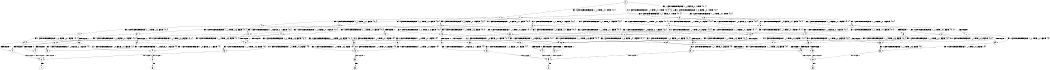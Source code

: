 digraph BCG {
size = "7, 10.5";
center = TRUE;
node [shape = circle];
0 [peripheries = 2];
0 -> 1 [label = "EX !0 !ATOMIC_EXCH_BRANCH (1, +1, TRUE, +0, 1, TRUE) !{0, 1}"];
0 -> 2 [label = "EX !1 !ATOMIC_EXCH_BRANCH (1, +0, FALSE, +0, 1, TRUE) !{0, 1}"];
0 -> 3 [label = "EX !0 !ATOMIC_EXCH_BRANCH (1, +1, TRUE, +0, 1, TRUE) !{0, 1}"];
1 -> 4 [label = "EX !0 !ATOMIC_EXCH_BRANCH (1, +1, TRUE, +0, 1, FALSE) !{0, 1}"];
1 -> 5 [label = "EX !1 !ATOMIC_EXCH_BRANCH (1, +0, FALSE, +0, 1, FALSE) !{0, 1}"];
1 -> 6 [label = "EX !0 !ATOMIC_EXCH_BRANCH (1, +1, TRUE, +0, 1, FALSE) !{0, 1}"];
2 -> 2 [label = "EX !1 !ATOMIC_EXCH_BRANCH (1, +0, FALSE, +0, 1, TRUE) !{0, 1}"];
2 -> 7 [label = "EX !0 !ATOMIC_EXCH_BRANCH (1, +1, TRUE, +0, 1, TRUE) !{0, 1}"];
2 -> 8 [label = "EX !0 !ATOMIC_EXCH_BRANCH (1, +1, TRUE, +0, 1, TRUE) !{0, 1}"];
3 -> 9 [label = "EX !1 !ATOMIC_EXCH_BRANCH (1, +0, FALSE, +0, 1, FALSE) !{0, 1}"];
3 -> 6 [label = "EX !0 !ATOMIC_EXCH_BRANCH (1, +1, TRUE, +0, 1, FALSE) !{0, 1}"];
3 -> 10 [label = "EX !1 !ATOMIC_EXCH_BRANCH (1, +0, FALSE, +0, 1, FALSE) !{0, 1}"];
4 -> 11 [label = "EX !0 !ATOMIC_EXCH_BRANCH (1, +1, TRUE, +0, 3, FALSE) !{0, 1}"];
4 -> 12 [label = "EX !1 !ATOMIC_EXCH_BRANCH (1, +0, FALSE, +0, 1, FALSE) !{0, 1}"];
4 -> 13 [label = "EX !0 !ATOMIC_EXCH_BRANCH (1, +1, TRUE, +0, 3, FALSE) !{0, 1}"];
5 -> 14 [label = "EX !0 !ATOMIC_EXCH_BRANCH (1, +1, TRUE, +0, 1, FALSE) !{0, 1}"];
5 -> 15 [label = "TERMINATE !1"];
5 -> 16 [label = "EX !0 !ATOMIC_EXCH_BRANCH (1, +1, TRUE, +0, 1, FALSE) !{0, 1}"];
6 -> 17 [label = "EX !1 !ATOMIC_EXCH_BRANCH (1, +0, FALSE, +0, 1, FALSE) !{0, 1}"];
6 -> 13 [label = "EX !0 !ATOMIC_EXCH_BRANCH (1, +1, TRUE, +0, 3, FALSE) !{0, 1}"];
6 -> 18 [label = "EX !1 !ATOMIC_EXCH_BRANCH (1, +0, FALSE, +0, 1, FALSE) !{0, 1}"];
7 -> 19 [label = "EX !0 !ATOMIC_EXCH_BRANCH (1, +1, TRUE, +0, 1, FALSE) !{0, 1}"];
7 -> 5 [label = "EX !1 !ATOMIC_EXCH_BRANCH (1, +0, FALSE, +0, 1, FALSE) !{0, 1}"];
7 -> 20 [label = "EX !0 !ATOMIC_EXCH_BRANCH (1, +1, TRUE, +0, 1, FALSE) !{0, 1}"];
8 -> 9 [label = "EX !1 !ATOMIC_EXCH_BRANCH (1, +0, FALSE, +0, 1, FALSE) !{0, 1}"];
8 -> 20 [label = "EX !0 !ATOMIC_EXCH_BRANCH (1, +1, TRUE, +0, 1, FALSE) !{0, 1}"];
8 -> 10 [label = "EX !1 !ATOMIC_EXCH_BRANCH (1, +0, FALSE, +0, 1, FALSE) !{0, 1}"];
9 -> 21 [label = "EX !0 !ATOMIC_EXCH_BRANCH (1, +1, TRUE, +0, 1, FALSE) !{0, 1}"];
9 -> 22 [label = "TERMINATE !1"];
9 -> 16 [label = "EX !0 !ATOMIC_EXCH_BRANCH (1, +1, TRUE, +0, 1, FALSE) !{0, 1}"];
10 -> 16 [label = "EX !0 !ATOMIC_EXCH_BRANCH (1, +1, TRUE, +0, 1, FALSE) !{0, 1}"];
10 -> 23 [label = "TERMINATE !1"];
11 -> 24 [label = "EX !1 !ATOMIC_EXCH_BRANCH (1, +0, FALSE, +0, 1, FALSE) !{0, 1}"];
11 -> 25 [label = "TERMINATE !0"];
12 -> 26 [label = "EX !0 !ATOMIC_EXCH_BRANCH (1, +1, TRUE, +0, 3, FALSE) !{0, 1}"];
12 -> 27 [label = "TERMINATE !1"];
12 -> 28 [label = "EX !0 !ATOMIC_EXCH_BRANCH (1, +1, TRUE, +0, 3, FALSE) !{0, 1}"];
13 -> 29 [label = "EX !1 !ATOMIC_EXCH_BRANCH (1, +0, FALSE, +0, 1, FALSE) !{0, 1}"];
13 -> 30 [label = "EX !1 !ATOMIC_EXCH_BRANCH (1, +0, FALSE, +0, 1, FALSE) !{0, 1}"];
13 -> 31 [label = "TERMINATE !0"];
14 -> 26 [label = "EX !0 !ATOMIC_EXCH_BRANCH (1, +1, TRUE, +0, 3, FALSE) !{0, 1}"];
14 -> 27 [label = "TERMINATE !1"];
14 -> 28 [label = "EX !0 !ATOMIC_EXCH_BRANCH (1, +1, TRUE, +0, 3, FALSE) !{0, 1}"];
15 -> 32 [label = "EX !0 !ATOMIC_EXCH_BRANCH (1, +1, TRUE, +0, 1, FALSE) !{0}"];
15 -> 33 [label = "EX !0 !ATOMIC_EXCH_BRANCH (1, +1, TRUE, +0, 1, FALSE) !{0}"];
16 -> 28 [label = "EX !0 !ATOMIC_EXCH_BRANCH (1, +1, TRUE, +0, 3, FALSE) !{0, 1}"];
16 -> 34 [label = "TERMINATE !1"];
17 -> 35 [label = "EX !0 !ATOMIC_EXCH_BRANCH (1, +1, TRUE, +0, 3, FALSE) !{0, 1}"];
17 -> 36 [label = "TERMINATE !1"];
17 -> 28 [label = "EX !0 !ATOMIC_EXCH_BRANCH (1, +1, TRUE, +0, 3, FALSE) !{0, 1}"];
18 -> 28 [label = "EX !0 !ATOMIC_EXCH_BRANCH (1, +1, TRUE, +0, 3, FALSE) !{0, 1}"];
18 -> 34 [label = "TERMINATE !1"];
19 -> 37 [label = "EX !0 !ATOMIC_EXCH_BRANCH (1, +1, TRUE, +0, 3, FALSE) !{0, 1}"];
19 -> 12 [label = "EX !1 !ATOMIC_EXCH_BRANCH (1, +0, FALSE, +0, 1, FALSE) !{0, 1}"];
19 -> 38 [label = "EX !0 !ATOMIC_EXCH_BRANCH (1, +1, TRUE, +0, 3, FALSE) !{0, 1}"];
20 -> 17 [label = "EX !1 !ATOMIC_EXCH_BRANCH (1, +0, FALSE, +0, 1, FALSE) !{0, 1}"];
20 -> 38 [label = "EX !0 !ATOMIC_EXCH_BRANCH (1, +1, TRUE, +0, 3, FALSE) !{0, 1}"];
20 -> 18 [label = "EX !1 !ATOMIC_EXCH_BRANCH (1, +0, FALSE, +0, 1, FALSE) !{0, 1}"];
21 -> 35 [label = "EX !0 !ATOMIC_EXCH_BRANCH (1, +1, TRUE, +0, 3, FALSE) !{0, 1}"];
21 -> 36 [label = "TERMINATE !1"];
21 -> 28 [label = "EX !0 !ATOMIC_EXCH_BRANCH (1, +1, TRUE, +0, 3, FALSE) !{0, 1}"];
22 -> 39 [label = "EX !0 !ATOMIC_EXCH_BRANCH (1, +1, TRUE, +0, 1, FALSE) !{0}"];
23 -> 40 [label = "EX !0 !ATOMIC_EXCH_BRANCH (1, +1, TRUE, +0, 1, FALSE) !{0}"];
24 -> 41 [label = "TERMINATE !0"];
24 -> 42 [label = "TERMINATE !1"];
25 -> 43 [label = "EX !1 !ATOMIC_EXCH_BRANCH (1, +0, FALSE, +0, 1, FALSE) !{1}"];
25 -> 44 [label = "EX !1 !ATOMIC_EXCH_BRANCH (1, +0, FALSE, +0, 1, FALSE) !{1}"];
26 -> 41 [label = "TERMINATE !0"];
26 -> 42 [label = "TERMINATE !1"];
27 -> 45 [label = "EX !0 !ATOMIC_EXCH_BRANCH (1, +1, TRUE, +0, 3, FALSE) !{0}"];
27 -> 46 [label = "EX !0 !ATOMIC_EXCH_BRANCH (1, +1, TRUE, +0, 3, FALSE) !{0}"];
28 -> 47 [label = "TERMINATE !0"];
28 -> 48 [label = "TERMINATE !1"];
29 -> 49 [label = "TERMINATE !0"];
29 -> 50 [label = "TERMINATE !1"];
30 -> 47 [label = "TERMINATE !0"];
30 -> 48 [label = "TERMINATE !1"];
31 -> 51 [label = "EX !1 !ATOMIC_EXCH_BRANCH (1, +0, FALSE, +0, 1, FALSE) !{1}"];
32 -> 45 [label = "EX !0 !ATOMIC_EXCH_BRANCH (1, +1, TRUE, +0, 3, FALSE) !{0}"];
32 -> 46 [label = "EX !0 !ATOMIC_EXCH_BRANCH (1, +1, TRUE, +0, 3, FALSE) !{0}"];
33 -> 46 [label = "EX !0 !ATOMIC_EXCH_BRANCH (1, +1, TRUE, +0, 3, FALSE) !{0}"];
34 -> 52 [label = "EX !0 !ATOMIC_EXCH_BRANCH (1, +1, TRUE, +0, 3, FALSE) !{0}"];
35 -> 49 [label = "TERMINATE !0"];
35 -> 50 [label = "TERMINATE !1"];
36 -> 53 [label = "EX !0 !ATOMIC_EXCH_BRANCH (1, +1, TRUE, +0, 3, FALSE) !{0}"];
37 -> 24 [label = "EX !1 !ATOMIC_EXCH_BRANCH (1, +0, FALSE, +0, 1, FALSE) !{0, 1}"];
37 -> 54 [label = "TERMINATE !0"];
38 -> 29 [label = "EX !1 !ATOMIC_EXCH_BRANCH (1, +0, FALSE, +0, 1, FALSE) !{0, 1}"];
38 -> 30 [label = "EX !1 !ATOMIC_EXCH_BRANCH (1, +0, FALSE, +0, 1, FALSE) !{0, 1}"];
38 -> 55 [label = "TERMINATE !0"];
39 -> 53 [label = "EX !0 !ATOMIC_EXCH_BRANCH (1, +1, TRUE, +0, 3, FALSE) !{0}"];
40 -> 52 [label = "EX !0 !ATOMIC_EXCH_BRANCH (1, +1, TRUE, +0, 3, FALSE) !{0}"];
41 -> 56 [label = "TERMINATE !1"];
42 -> 56 [label = "TERMINATE !0"];
43 -> 56 [label = "TERMINATE !1"];
44 -> 57 [label = "TERMINATE !1"];
45 -> 56 [label = "TERMINATE !0"];
46 -> 58 [label = "TERMINATE !0"];
47 -> 59 [label = "TERMINATE !1"];
48 -> 59 [label = "TERMINATE !0"];
49 -> 60 [label = "TERMINATE !1"];
50 -> 60 [label = "TERMINATE !0"];
51 -> 59 [label = "TERMINATE !1"];
52 -> 59 [label = "TERMINATE !0"];
53 -> 60 [label = "TERMINATE !0"];
54 -> 43 [label = "EX !1 !ATOMIC_EXCH_BRANCH (1, +0, FALSE, +0, 1, FALSE) !{1}"];
54 -> 44 [label = "EX !1 !ATOMIC_EXCH_BRANCH (1, +0, FALSE, +0, 1, FALSE) !{1}"];
55 -> 51 [label = "EX !1 !ATOMIC_EXCH_BRANCH (1, +0, FALSE, +0, 1, FALSE) !{1}"];
56 -> 61 [label = "exit"];
57 -> 62 [label = "exit"];
58 -> 63 [label = "exit"];
59 -> 64 [label = "exit"];
60 -> 65 [label = "exit"];
}
